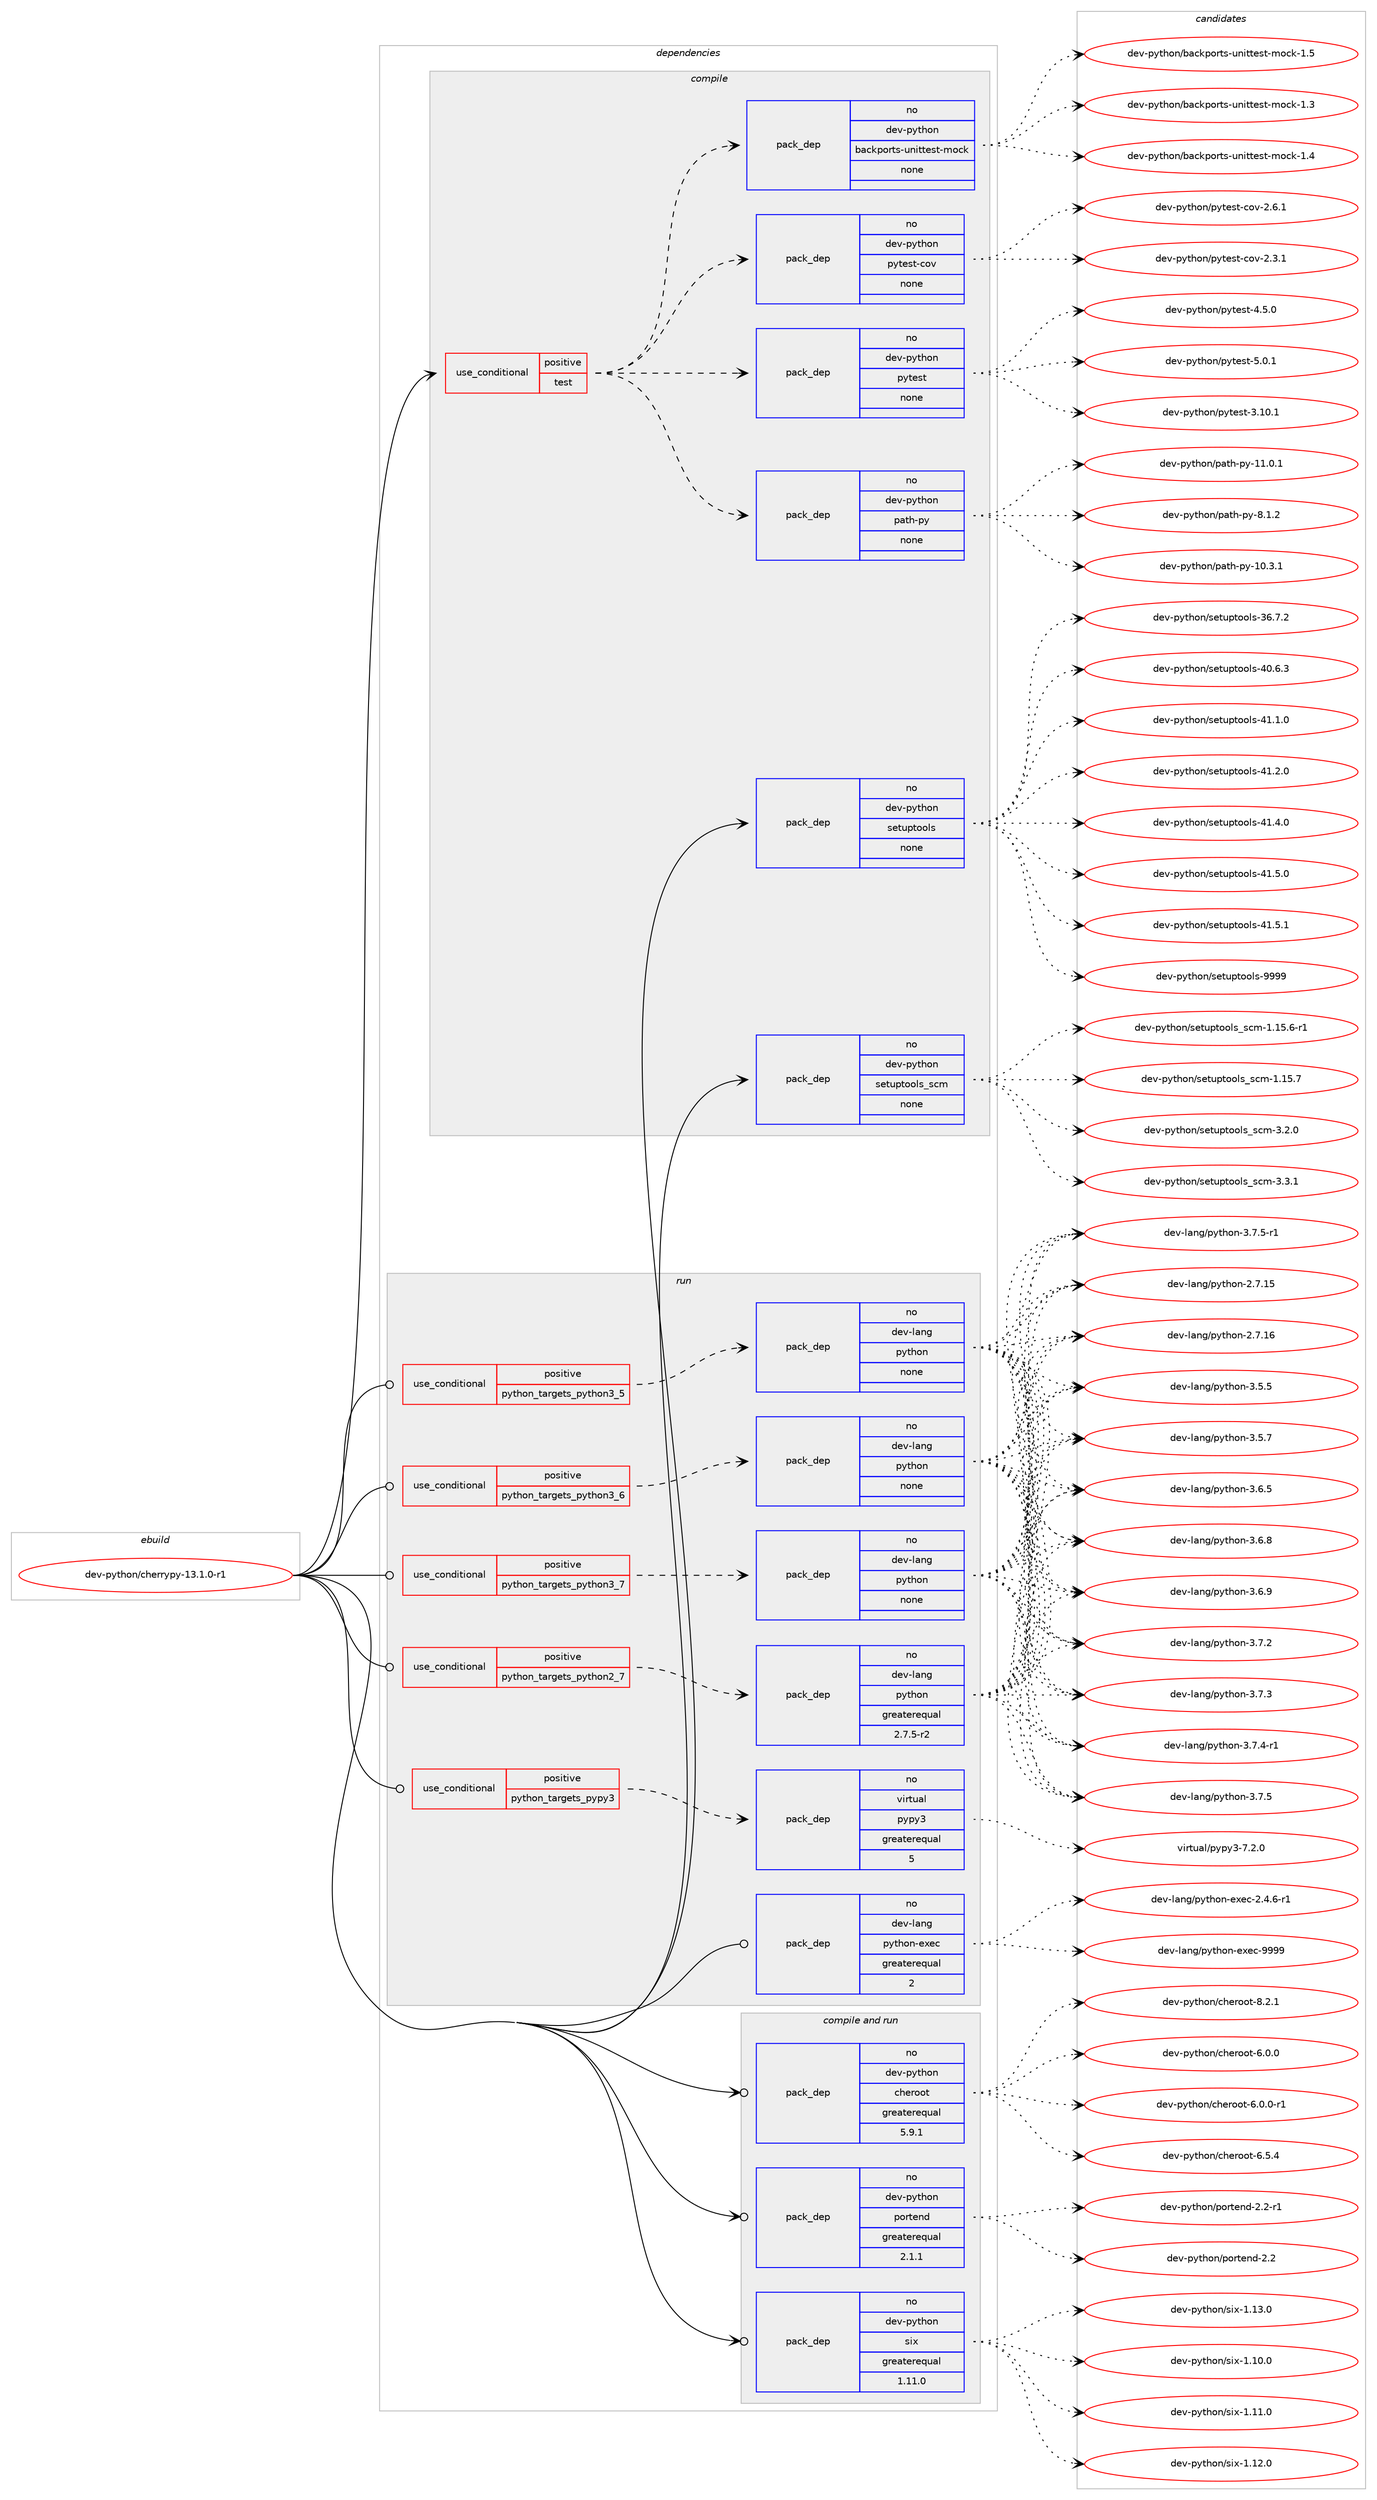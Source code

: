 digraph prolog {

# *************
# Graph options
# *************

newrank=true;
concentrate=true;
compound=true;
graph [rankdir=LR,fontname=Helvetica,fontsize=10,ranksep=1.5];#, ranksep=2.5, nodesep=0.2];
edge  [arrowhead=vee];
node  [fontname=Helvetica,fontsize=10];

# **********
# The ebuild
# **********

subgraph cluster_leftcol {
color=gray;
rank=same;
label=<<i>ebuild</i>>;
id [label="dev-python/cherrypy-13.1.0-r1", color=red, width=4, href="../dev-python/cherrypy-13.1.0-r1.svg"];
}

# ****************
# The dependencies
# ****************

subgraph cluster_midcol {
color=gray;
label=<<i>dependencies</i>>;
subgraph cluster_compile {
fillcolor="#eeeeee";
style=filled;
label=<<i>compile</i>>;
subgraph cond137470 {
dependency598749 [label=<<TABLE BORDER="0" CELLBORDER="1" CELLSPACING="0" CELLPADDING="4"><TR><TD ROWSPAN="3" CELLPADDING="10">use_conditional</TD></TR><TR><TD>positive</TD></TR><TR><TD>test</TD></TR></TABLE>>, shape=none, color=red];
subgraph pack449500 {
dependency598750 [label=<<TABLE BORDER="0" CELLBORDER="1" CELLSPACING="0" CELLPADDING="4" WIDTH="220"><TR><TD ROWSPAN="6" CELLPADDING="30">pack_dep</TD></TR><TR><TD WIDTH="110">no</TD></TR><TR><TD>dev-python</TD></TR><TR><TD>backports-unittest-mock</TD></TR><TR><TD>none</TD></TR><TR><TD></TD></TR></TABLE>>, shape=none, color=blue];
}
dependency598749:e -> dependency598750:w [weight=20,style="dashed",arrowhead="vee"];
subgraph pack449501 {
dependency598751 [label=<<TABLE BORDER="0" CELLBORDER="1" CELLSPACING="0" CELLPADDING="4" WIDTH="220"><TR><TD ROWSPAN="6" CELLPADDING="30">pack_dep</TD></TR><TR><TD WIDTH="110">no</TD></TR><TR><TD>dev-python</TD></TR><TR><TD>path-py</TD></TR><TR><TD>none</TD></TR><TR><TD></TD></TR></TABLE>>, shape=none, color=blue];
}
dependency598749:e -> dependency598751:w [weight=20,style="dashed",arrowhead="vee"];
subgraph pack449502 {
dependency598752 [label=<<TABLE BORDER="0" CELLBORDER="1" CELLSPACING="0" CELLPADDING="4" WIDTH="220"><TR><TD ROWSPAN="6" CELLPADDING="30">pack_dep</TD></TR><TR><TD WIDTH="110">no</TD></TR><TR><TD>dev-python</TD></TR><TR><TD>pytest</TD></TR><TR><TD>none</TD></TR><TR><TD></TD></TR></TABLE>>, shape=none, color=blue];
}
dependency598749:e -> dependency598752:w [weight=20,style="dashed",arrowhead="vee"];
subgraph pack449503 {
dependency598753 [label=<<TABLE BORDER="0" CELLBORDER="1" CELLSPACING="0" CELLPADDING="4" WIDTH="220"><TR><TD ROWSPAN="6" CELLPADDING="30">pack_dep</TD></TR><TR><TD WIDTH="110">no</TD></TR><TR><TD>dev-python</TD></TR><TR><TD>pytest-cov</TD></TR><TR><TD>none</TD></TR><TR><TD></TD></TR></TABLE>>, shape=none, color=blue];
}
dependency598749:e -> dependency598753:w [weight=20,style="dashed",arrowhead="vee"];
}
id:e -> dependency598749:w [weight=20,style="solid",arrowhead="vee"];
subgraph pack449504 {
dependency598754 [label=<<TABLE BORDER="0" CELLBORDER="1" CELLSPACING="0" CELLPADDING="4" WIDTH="220"><TR><TD ROWSPAN="6" CELLPADDING="30">pack_dep</TD></TR><TR><TD WIDTH="110">no</TD></TR><TR><TD>dev-python</TD></TR><TR><TD>setuptools</TD></TR><TR><TD>none</TD></TR><TR><TD></TD></TR></TABLE>>, shape=none, color=blue];
}
id:e -> dependency598754:w [weight=20,style="solid",arrowhead="vee"];
subgraph pack449505 {
dependency598755 [label=<<TABLE BORDER="0" CELLBORDER="1" CELLSPACING="0" CELLPADDING="4" WIDTH="220"><TR><TD ROWSPAN="6" CELLPADDING="30">pack_dep</TD></TR><TR><TD WIDTH="110">no</TD></TR><TR><TD>dev-python</TD></TR><TR><TD>setuptools_scm</TD></TR><TR><TD>none</TD></TR><TR><TD></TD></TR></TABLE>>, shape=none, color=blue];
}
id:e -> dependency598755:w [weight=20,style="solid",arrowhead="vee"];
}
subgraph cluster_compileandrun {
fillcolor="#eeeeee";
style=filled;
label=<<i>compile and run</i>>;
subgraph pack449506 {
dependency598756 [label=<<TABLE BORDER="0" CELLBORDER="1" CELLSPACING="0" CELLPADDING="4" WIDTH="220"><TR><TD ROWSPAN="6" CELLPADDING="30">pack_dep</TD></TR><TR><TD WIDTH="110">no</TD></TR><TR><TD>dev-python</TD></TR><TR><TD>cheroot</TD></TR><TR><TD>greaterequal</TD></TR><TR><TD>5.9.1</TD></TR></TABLE>>, shape=none, color=blue];
}
id:e -> dependency598756:w [weight=20,style="solid",arrowhead="odotvee"];
subgraph pack449507 {
dependency598757 [label=<<TABLE BORDER="0" CELLBORDER="1" CELLSPACING="0" CELLPADDING="4" WIDTH="220"><TR><TD ROWSPAN="6" CELLPADDING="30">pack_dep</TD></TR><TR><TD WIDTH="110">no</TD></TR><TR><TD>dev-python</TD></TR><TR><TD>portend</TD></TR><TR><TD>greaterequal</TD></TR><TR><TD>2.1.1</TD></TR></TABLE>>, shape=none, color=blue];
}
id:e -> dependency598757:w [weight=20,style="solid",arrowhead="odotvee"];
subgraph pack449508 {
dependency598758 [label=<<TABLE BORDER="0" CELLBORDER="1" CELLSPACING="0" CELLPADDING="4" WIDTH="220"><TR><TD ROWSPAN="6" CELLPADDING="30">pack_dep</TD></TR><TR><TD WIDTH="110">no</TD></TR><TR><TD>dev-python</TD></TR><TR><TD>six</TD></TR><TR><TD>greaterequal</TD></TR><TR><TD>1.11.0</TD></TR></TABLE>>, shape=none, color=blue];
}
id:e -> dependency598758:w [weight=20,style="solid",arrowhead="odotvee"];
}
subgraph cluster_run {
fillcolor="#eeeeee";
style=filled;
label=<<i>run</i>>;
subgraph cond137471 {
dependency598759 [label=<<TABLE BORDER="0" CELLBORDER="1" CELLSPACING="0" CELLPADDING="4"><TR><TD ROWSPAN="3" CELLPADDING="10">use_conditional</TD></TR><TR><TD>positive</TD></TR><TR><TD>python_targets_pypy3</TD></TR></TABLE>>, shape=none, color=red];
subgraph pack449509 {
dependency598760 [label=<<TABLE BORDER="0" CELLBORDER="1" CELLSPACING="0" CELLPADDING="4" WIDTH="220"><TR><TD ROWSPAN="6" CELLPADDING="30">pack_dep</TD></TR><TR><TD WIDTH="110">no</TD></TR><TR><TD>virtual</TD></TR><TR><TD>pypy3</TD></TR><TR><TD>greaterequal</TD></TR><TR><TD>5</TD></TR></TABLE>>, shape=none, color=blue];
}
dependency598759:e -> dependency598760:w [weight=20,style="dashed",arrowhead="vee"];
}
id:e -> dependency598759:w [weight=20,style="solid",arrowhead="odot"];
subgraph cond137472 {
dependency598761 [label=<<TABLE BORDER="0" CELLBORDER="1" CELLSPACING="0" CELLPADDING="4"><TR><TD ROWSPAN="3" CELLPADDING="10">use_conditional</TD></TR><TR><TD>positive</TD></TR><TR><TD>python_targets_python2_7</TD></TR></TABLE>>, shape=none, color=red];
subgraph pack449510 {
dependency598762 [label=<<TABLE BORDER="0" CELLBORDER="1" CELLSPACING="0" CELLPADDING="4" WIDTH="220"><TR><TD ROWSPAN="6" CELLPADDING="30">pack_dep</TD></TR><TR><TD WIDTH="110">no</TD></TR><TR><TD>dev-lang</TD></TR><TR><TD>python</TD></TR><TR><TD>greaterequal</TD></TR><TR><TD>2.7.5-r2</TD></TR></TABLE>>, shape=none, color=blue];
}
dependency598761:e -> dependency598762:w [weight=20,style="dashed",arrowhead="vee"];
}
id:e -> dependency598761:w [weight=20,style="solid",arrowhead="odot"];
subgraph cond137473 {
dependency598763 [label=<<TABLE BORDER="0" CELLBORDER="1" CELLSPACING="0" CELLPADDING="4"><TR><TD ROWSPAN="3" CELLPADDING="10">use_conditional</TD></TR><TR><TD>positive</TD></TR><TR><TD>python_targets_python3_5</TD></TR></TABLE>>, shape=none, color=red];
subgraph pack449511 {
dependency598764 [label=<<TABLE BORDER="0" CELLBORDER="1" CELLSPACING="0" CELLPADDING="4" WIDTH="220"><TR><TD ROWSPAN="6" CELLPADDING="30">pack_dep</TD></TR><TR><TD WIDTH="110">no</TD></TR><TR><TD>dev-lang</TD></TR><TR><TD>python</TD></TR><TR><TD>none</TD></TR><TR><TD></TD></TR></TABLE>>, shape=none, color=blue];
}
dependency598763:e -> dependency598764:w [weight=20,style="dashed",arrowhead="vee"];
}
id:e -> dependency598763:w [weight=20,style="solid",arrowhead="odot"];
subgraph cond137474 {
dependency598765 [label=<<TABLE BORDER="0" CELLBORDER="1" CELLSPACING="0" CELLPADDING="4"><TR><TD ROWSPAN="3" CELLPADDING="10">use_conditional</TD></TR><TR><TD>positive</TD></TR><TR><TD>python_targets_python3_6</TD></TR></TABLE>>, shape=none, color=red];
subgraph pack449512 {
dependency598766 [label=<<TABLE BORDER="0" CELLBORDER="1" CELLSPACING="0" CELLPADDING="4" WIDTH="220"><TR><TD ROWSPAN="6" CELLPADDING="30">pack_dep</TD></TR><TR><TD WIDTH="110">no</TD></TR><TR><TD>dev-lang</TD></TR><TR><TD>python</TD></TR><TR><TD>none</TD></TR><TR><TD></TD></TR></TABLE>>, shape=none, color=blue];
}
dependency598765:e -> dependency598766:w [weight=20,style="dashed",arrowhead="vee"];
}
id:e -> dependency598765:w [weight=20,style="solid",arrowhead="odot"];
subgraph cond137475 {
dependency598767 [label=<<TABLE BORDER="0" CELLBORDER="1" CELLSPACING="0" CELLPADDING="4"><TR><TD ROWSPAN="3" CELLPADDING="10">use_conditional</TD></TR><TR><TD>positive</TD></TR><TR><TD>python_targets_python3_7</TD></TR></TABLE>>, shape=none, color=red];
subgraph pack449513 {
dependency598768 [label=<<TABLE BORDER="0" CELLBORDER="1" CELLSPACING="0" CELLPADDING="4" WIDTH="220"><TR><TD ROWSPAN="6" CELLPADDING="30">pack_dep</TD></TR><TR><TD WIDTH="110">no</TD></TR><TR><TD>dev-lang</TD></TR><TR><TD>python</TD></TR><TR><TD>none</TD></TR><TR><TD></TD></TR></TABLE>>, shape=none, color=blue];
}
dependency598767:e -> dependency598768:w [weight=20,style="dashed",arrowhead="vee"];
}
id:e -> dependency598767:w [weight=20,style="solid",arrowhead="odot"];
subgraph pack449514 {
dependency598769 [label=<<TABLE BORDER="0" CELLBORDER="1" CELLSPACING="0" CELLPADDING="4" WIDTH="220"><TR><TD ROWSPAN="6" CELLPADDING="30">pack_dep</TD></TR><TR><TD WIDTH="110">no</TD></TR><TR><TD>dev-lang</TD></TR><TR><TD>python-exec</TD></TR><TR><TD>greaterequal</TD></TR><TR><TD>2</TD></TR></TABLE>>, shape=none, color=blue];
}
id:e -> dependency598769:w [weight=20,style="solid",arrowhead="odot"];
}
}

# **************
# The candidates
# **************

subgraph cluster_choices {
rank=same;
color=gray;
label=<<i>candidates</i>>;

subgraph choice449500 {
color=black;
nodesep=1;
choice100101118451121211161041111104798979910711211111411611545117110105116116101115116451091119910745494651 [label="dev-python/backports-unittest-mock-1.3", color=red, width=4,href="../dev-python/backports-unittest-mock-1.3.svg"];
choice100101118451121211161041111104798979910711211111411611545117110105116116101115116451091119910745494652 [label="dev-python/backports-unittest-mock-1.4", color=red, width=4,href="../dev-python/backports-unittest-mock-1.4.svg"];
choice100101118451121211161041111104798979910711211111411611545117110105116116101115116451091119910745494653 [label="dev-python/backports-unittest-mock-1.5", color=red, width=4,href="../dev-python/backports-unittest-mock-1.5.svg"];
dependency598750:e -> choice100101118451121211161041111104798979910711211111411611545117110105116116101115116451091119910745494651:w [style=dotted,weight="100"];
dependency598750:e -> choice100101118451121211161041111104798979910711211111411611545117110105116116101115116451091119910745494652:w [style=dotted,weight="100"];
dependency598750:e -> choice100101118451121211161041111104798979910711211111411611545117110105116116101115116451091119910745494653:w [style=dotted,weight="100"];
}
subgraph choice449501 {
color=black;
nodesep=1;
choice1001011184511212111610411111047112971161044511212145494846514649 [label="dev-python/path-py-10.3.1", color=red, width=4,href="../dev-python/path-py-10.3.1.svg"];
choice1001011184511212111610411111047112971161044511212145494946484649 [label="dev-python/path-py-11.0.1", color=red, width=4,href="../dev-python/path-py-11.0.1.svg"];
choice10010111845112121116104111110471129711610445112121455646494650 [label="dev-python/path-py-8.1.2", color=red, width=4,href="../dev-python/path-py-8.1.2.svg"];
dependency598751:e -> choice1001011184511212111610411111047112971161044511212145494846514649:w [style=dotted,weight="100"];
dependency598751:e -> choice1001011184511212111610411111047112971161044511212145494946484649:w [style=dotted,weight="100"];
dependency598751:e -> choice10010111845112121116104111110471129711610445112121455646494650:w [style=dotted,weight="100"];
}
subgraph choice449502 {
color=black;
nodesep=1;
choice100101118451121211161041111104711212111610111511645514649484649 [label="dev-python/pytest-3.10.1", color=red, width=4,href="../dev-python/pytest-3.10.1.svg"];
choice1001011184511212111610411111047112121116101115116455246534648 [label="dev-python/pytest-4.5.0", color=red, width=4,href="../dev-python/pytest-4.5.0.svg"];
choice1001011184511212111610411111047112121116101115116455346484649 [label="dev-python/pytest-5.0.1", color=red, width=4,href="../dev-python/pytest-5.0.1.svg"];
dependency598752:e -> choice100101118451121211161041111104711212111610111511645514649484649:w [style=dotted,weight="100"];
dependency598752:e -> choice1001011184511212111610411111047112121116101115116455246534648:w [style=dotted,weight="100"];
dependency598752:e -> choice1001011184511212111610411111047112121116101115116455346484649:w [style=dotted,weight="100"];
}
subgraph choice449503 {
color=black;
nodesep=1;
choice10010111845112121116104111110471121211161011151164599111118455046514649 [label="dev-python/pytest-cov-2.3.1", color=red, width=4,href="../dev-python/pytest-cov-2.3.1.svg"];
choice10010111845112121116104111110471121211161011151164599111118455046544649 [label="dev-python/pytest-cov-2.6.1", color=red, width=4,href="../dev-python/pytest-cov-2.6.1.svg"];
dependency598753:e -> choice10010111845112121116104111110471121211161011151164599111118455046514649:w [style=dotted,weight="100"];
dependency598753:e -> choice10010111845112121116104111110471121211161011151164599111118455046544649:w [style=dotted,weight="100"];
}
subgraph choice449504 {
color=black;
nodesep=1;
choice100101118451121211161041111104711510111611711211611111110811545515446554650 [label="dev-python/setuptools-36.7.2", color=red, width=4,href="../dev-python/setuptools-36.7.2.svg"];
choice100101118451121211161041111104711510111611711211611111110811545524846544651 [label="dev-python/setuptools-40.6.3", color=red, width=4,href="../dev-python/setuptools-40.6.3.svg"];
choice100101118451121211161041111104711510111611711211611111110811545524946494648 [label="dev-python/setuptools-41.1.0", color=red, width=4,href="../dev-python/setuptools-41.1.0.svg"];
choice100101118451121211161041111104711510111611711211611111110811545524946504648 [label="dev-python/setuptools-41.2.0", color=red, width=4,href="../dev-python/setuptools-41.2.0.svg"];
choice100101118451121211161041111104711510111611711211611111110811545524946524648 [label="dev-python/setuptools-41.4.0", color=red, width=4,href="../dev-python/setuptools-41.4.0.svg"];
choice100101118451121211161041111104711510111611711211611111110811545524946534648 [label="dev-python/setuptools-41.5.0", color=red, width=4,href="../dev-python/setuptools-41.5.0.svg"];
choice100101118451121211161041111104711510111611711211611111110811545524946534649 [label="dev-python/setuptools-41.5.1", color=red, width=4,href="../dev-python/setuptools-41.5.1.svg"];
choice10010111845112121116104111110471151011161171121161111111081154557575757 [label="dev-python/setuptools-9999", color=red, width=4,href="../dev-python/setuptools-9999.svg"];
dependency598754:e -> choice100101118451121211161041111104711510111611711211611111110811545515446554650:w [style=dotted,weight="100"];
dependency598754:e -> choice100101118451121211161041111104711510111611711211611111110811545524846544651:w [style=dotted,weight="100"];
dependency598754:e -> choice100101118451121211161041111104711510111611711211611111110811545524946494648:w [style=dotted,weight="100"];
dependency598754:e -> choice100101118451121211161041111104711510111611711211611111110811545524946504648:w [style=dotted,weight="100"];
dependency598754:e -> choice100101118451121211161041111104711510111611711211611111110811545524946524648:w [style=dotted,weight="100"];
dependency598754:e -> choice100101118451121211161041111104711510111611711211611111110811545524946534648:w [style=dotted,weight="100"];
dependency598754:e -> choice100101118451121211161041111104711510111611711211611111110811545524946534649:w [style=dotted,weight="100"];
dependency598754:e -> choice10010111845112121116104111110471151011161171121161111111081154557575757:w [style=dotted,weight="100"];
}
subgraph choice449505 {
color=black;
nodesep=1;
choice10010111845112121116104111110471151011161171121161111111081159511599109454946495346544511449 [label="dev-python/setuptools_scm-1.15.6-r1", color=red, width=4,href="../dev-python/setuptools_scm-1.15.6-r1.svg"];
choice1001011184511212111610411111047115101116117112116111111108115951159910945494649534655 [label="dev-python/setuptools_scm-1.15.7", color=red, width=4,href="../dev-python/setuptools_scm-1.15.7.svg"];
choice10010111845112121116104111110471151011161171121161111111081159511599109455146504648 [label="dev-python/setuptools_scm-3.2.0", color=red, width=4,href="../dev-python/setuptools_scm-3.2.0.svg"];
choice10010111845112121116104111110471151011161171121161111111081159511599109455146514649 [label="dev-python/setuptools_scm-3.3.1", color=red, width=4,href="../dev-python/setuptools_scm-3.3.1.svg"];
dependency598755:e -> choice10010111845112121116104111110471151011161171121161111111081159511599109454946495346544511449:w [style=dotted,weight="100"];
dependency598755:e -> choice1001011184511212111610411111047115101116117112116111111108115951159910945494649534655:w [style=dotted,weight="100"];
dependency598755:e -> choice10010111845112121116104111110471151011161171121161111111081159511599109455146504648:w [style=dotted,weight="100"];
dependency598755:e -> choice10010111845112121116104111110471151011161171121161111111081159511599109455146514649:w [style=dotted,weight="100"];
}
subgraph choice449506 {
color=black;
nodesep=1;
choice100101118451121211161041111104799104101114111111116455446484648 [label="dev-python/cheroot-6.0.0", color=red, width=4,href="../dev-python/cheroot-6.0.0.svg"];
choice1001011184511212111610411111047991041011141111111164554464846484511449 [label="dev-python/cheroot-6.0.0-r1", color=red, width=4,href="../dev-python/cheroot-6.0.0-r1.svg"];
choice100101118451121211161041111104799104101114111111116455446534652 [label="dev-python/cheroot-6.5.4", color=red, width=4,href="../dev-python/cheroot-6.5.4.svg"];
choice100101118451121211161041111104799104101114111111116455646504649 [label="dev-python/cheroot-8.2.1", color=red, width=4,href="../dev-python/cheroot-8.2.1.svg"];
dependency598756:e -> choice100101118451121211161041111104799104101114111111116455446484648:w [style=dotted,weight="100"];
dependency598756:e -> choice1001011184511212111610411111047991041011141111111164554464846484511449:w [style=dotted,weight="100"];
dependency598756:e -> choice100101118451121211161041111104799104101114111111116455446534652:w [style=dotted,weight="100"];
dependency598756:e -> choice100101118451121211161041111104799104101114111111116455646504649:w [style=dotted,weight="100"];
}
subgraph choice449507 {
color=black;
nodesep=1;
choice100101118451121211161041111104711211111411610111010045504650 [label="dev-python/portend-2.2", color=red, width=4,href="../dev-python/portend-2.2.svg"];
choice1001011184511212111610411111047112111114116101110100455046504511449 [label="dev-python/portend-2.2-r1", color=red, width=4,href="../dev-python/portend-2.2-r1.svg"];
dependency598757:e -> choice100101118451121211161041111104711211111411610111010045504650:w [style=dotted,weight="100"];
dependency598757:e -> choice1001011184511212111610411111047112111114116101110100455046504511449:w [style=dotted,weight="100"];
}
subgraph choice449508 {
color=black;
nodesep=1;
choice100101118451121211161041111104711510512045494649484648 [label="dev-python/six-1.10.0", color=red, width=4,href="../dev-python/six-1.10.0.svg"];
choice100101118451121211161041111104711510512045494649494648 [label="dev-python/six-1.11.0", color=red, width=4,href="../dev-python/six-1.11.0.svg"];
choice100101118451121211161041111104711510512045494649504648 [label="dev-python/six-1.12.0", color=red, width=4,href="../dev-python/six-1.12.0.svg"];
choice100101118451121211161041111104711510512045494649514648 [label="dev-python/six-1.13.0", color=red, width=4,href="../dev-python/six-1.13.0.svg"];
dependency598758:e -> choice100101118451121211161041111104711510512045494649484648:w [style=dotted,weight="100"];
dependency598758:e -> choice100101118451121211161041111104711510512045494649494648:w [style=dotted,weight="100"];
dependency598758:e -> choice100101118451121211161041111104711510512045494649504648:w [style=dotted,weight="100"];
dependency598758:e -> choice100101118451121211161041111104711510512045494649514648:w [style=dotted,weight="100"];
}
subgraph choice449509 {
color=black;
nodesep=1;
choice118105114116117971084711212111212151455546504648 [label="virtual/pypy3-7.2.0", color=red, width=4,href="../virtual/pypy3-7.2.0.svg"];
dependency598760:e -> choice118105114116117971084711212111212151455546504648:w [style=dotted,weight="100"];
}
subgraph choice449510 {
color=black;
nodesep=1;
choice10010111845108971101034711212111610411111045504655464953 [label="dev-lang/python-2.7.15", color=red, width=4,href="../dev-lang/python-2.7.15.svg"];
choice10010111845108971101034711212111610411111045504655464954 [label="dev-lang/python-2.7.16", color=red, width=4,href="../dev-lang/python-2.7.16.svg"];
choice100101118451089711010347112121116104111110455146534653 [label="dev-lang/python-3.5.5", color=red, width=4,href="../dev-lang/python-3.5.5.svg"];
choice100101118451089711010347112121116104111110455146534655 [label="dev-lang/python-3.5.7", color=red, width=4,href="../dev-lang/python-3.5.7.svg"];
choice100101118451089711010347112121116104111110455146544653 [label="dev-lang/python-3.6.5", color=red, width=4,href="../dev-lang/python-3.6.5.svg"];
choice100101118451089711010347112121116104111110455146544656 [label="dev-lang/python-3.6.8", color=red, width=4,href="../dev-lang/python-3.6.8.svg"];
choice100101118451089711010347112121116104111110455146544657 [label="dev-lang/python-3.6.9", color=red, width=4,href="../dev-lang/python-3.6.9.svg"];
choice100101118451089711010347112121116104111110455146554650 [label="dev-lang/python-3.7.2", color=red, width=4,href="../dev-lang/python-3.7.2.svg"];
choice100101118451089711010347112121116104111110455146554651 [label="dev-lang/python-3.7.3", color=red, width=4,href="../dev-lang/python-3.7.3.svg"];
choice1001011184510897110103471121211161041111104551465546524511449 [label="dev-lang/python-3.7.4-r1", color=red, width=4,href="../dev-lang/python-3.7.4-r1.svg"];
choice100101118451089711010347112121116104111110455146554653 [label="dev-lang/python-3.7.5", color=red, width=4,href="../dev-lang/python-3.7.5.svg"];
choice1001011184510897110103471121211161041111104551465546534511449 [label="dev-lang/python-3.7.5-r1", color=red, width=4,href="../dev-lang/python-3.7.5-r1.svg"];
dependency598762:e -> choice10010111845108971101034711212111610411111045504655464953:w [style=dotted,weight="100"];
dependency598762:e -> choice10010111845108971101034711212111610411111045504655464954:w [style=dotted,weight="100"];
dependency598762:e -> choice100101118451089711010347112121116104111110455146534653:w [style=dotted,weight="100"];
dependency598762:e -> choice100101118451089711010347112121116104111110455146534655:w [style=dotted,weight="100"];
dependency598762:e -> choice100101118451089711010347112121116104111110455146544653:w [style=dotted,weight="100"];
dependency598762:e -> choice100101118451089711010347112121116104111110455146544656:w [style=dotted,weight="100"];
dependency598762:e -> choice100101118451089711010347112121116104111110455146544657:w [style=dotted,weight="100"];
dependency598762:e -> choice100101118451089711010347112121116104111110455146554650:w [style=dotted,weight="100"];
dependency598762:e -> choice100101118451089711010347112121116104111110455146554651:w [style=dotted,weight="100"];
dependency598762:e -> choice1001011184510897110103471121211161041111104551465546524511449:w [style=dotted,weight="100"];
dependency598762:e -> choice100101118451089711010347112121116104111110455146554653:w [style=dotted,weight="100"];
dependency598762:e -> choice1001011184510897110103471121211161041111104551465546534511449:w [style=dotted,weight="100"];
}
subgraph choice449511 {
color=black;
nodesep=1;
choice10010111845108971101034711212111610411111045504655464953 [label="dev-lang/python-2.7.15", color=red, width=4,href="../dev-lang/python-2.7.15.svg"];
choice10010111845108971101034711212111610411111045504655464954 [label="dev-lang/python-2.7.16", color=red, width=4,href="../dev-lang/python-2.7.16.svg"];
choice100101118451089711010347112121116104111110455146534653 [label="dev-lang/python-3.5.5", color=red, width=4,href="../dev-lang/python-3.5.5.svg"];
choice100101118451089711010347112121116104111110455146534655 [label="dev-lang/python-3.5.7", color=red, width=4,href="../dev-lang/python-3.5.7.svg"];
choice100101118451089711010347112121116104111110455146544653 [label="dev-lang/python-3.6.5", color=red, width=4,href="../dev-lang/python-3.6.5.svg"];
choice100101118451089711010347112121116104111110455146544656 [label="dev-lang/python-3.6.8", color=red, width=4,href="../dev-lang/python-3.6.8.svg"];
choice100101118451089711010347112121116104111110455146544657 [label="dev-lang/python-3.6.9", color=red, width=4,href="../dev-lang/python-3.6.9.svg"];
choice100101118451089711010347112121116104111110455146554650 [label="dev-lang/python-3.7.2", color=red, width=4,href="../dev-lang/python-3.7.2.svg"];
choice100101118451089711010347112121116104111110455146554651 [label="dev-lang/python-3.7.3", color=red, width=4,href="../dev-lang/python-3.7.3.svg"];
choice1001011184510897110103471121211161041111104551465546524511449 [label="dev-lang/python-3.7.4-r1", color=red, width=4,href="../dev-lang/python-3.7.4-r1.svg"];
choice100101118451089711010347112121116104111110455146554653 [label="dev-lang/python-3.7.5", color=red, width=4,href="../dev-lang/python-3.7.5.svg"];
choice1001011184510897110103471121211161041111104551465546534511449 [label="dev-lang/python-3.7.5-r1", color=red, width=4,href="../dev-lang/python-3.7.5-r1.svg"];
dependency598764:e -> choice10010111845108971101034711212111610411111045504655464953:w [style=dotted,weight="100"];
dependency598764:e -> choice10010111845108971101034711212111610411111045504655464954:w [style=dotted,weight="100"];
dependency598764:e -> choice100101118451089711010347112121116104111110455146534653:w [style=dotted,weight="100"];
dependency598764:e -> choice100101118451089711010347112121116104111110455146534655:w [style=dotted,weight="100"];
dependency598764:e -> choice100101118451089711010347112121116104111110455146544653:w [style=dotted,weight="100"];
dependency598764:e -> choice100101118451089711010347112121116104111110455146544656:w [style=dotted,weight="100"];
dependency598764:e -> choice100101118451089711010347112121116104111110455146544657:w [style=dotted,weight="100"];
dependency598764:e -> choice100101118451089711010347112121116104111110455146554650:w [style=dotted,weight="100"];
dependency598764:e -> choice100101118451089711010347112121116104111110455146554651:w [style=dotted,weight="100"];
dependency598764:e -> choice1001011184510897110103471121211161041111104551465546524511449:w [style=dotted,weight="100"];
dependency598764:e -> choice100101118451089711010347112121116104111110455146554653:w [style=dotted,weight="100"];
dependency598764:e -> choice1001011184510897110103471121211161041111104551465546534511449:w [style=dotted,weight="100"];
}
subgraph choice449512 {
color=black;
nodesep=1;
choice10010111845108971101034711212111610411111045504655464953 [label="dev-lang/python-2.7.15", color=red, width=4,href="../dev-lang/python-2.7.15.svg"];
choice10010111845108971101034711212111610411111045504655464954 [label="dev-lang/python-2.7.16", color=red, width=4,href="../dev-lang/python-2.7.16.svg"];
choice100101118451089711010347112121116104111110455146534653 [label="dev-lang/python-3.5.5", color=red, width=4,href="../dev-lang/python-3.5.5.svg"];
choice100101118451089711010347112121116104111110455146534655 [label="dev-lang/python-3.5.7", color=red, width=4,href="../dev-lang/python-3.5.7.svg"];
choice100101118451089711010347112121116104111110455146544653 [label="dev-lang/python-3.6.5", color=red, width=4,href="../dev-lang/python-3.6.5.svg"];
choice100101118451089711010347112121116104111110455146544656 [label="dev-lang/python-3.6.8", color=red, width=4,href="../dev-lang/python-3.6.8.svg"];
choice100101118451089711010347112121116104111110455146544657 [label="dev-lang/python-3.6.9", color=red, width=4,href="../dev-lang/python-3.6.9.svg"];
choice100101118451089711010347112121116104111110455146554650 [label="dev-lang/python-3.7.2", color=red, width=4,href="../dev-lang/python-3.7.2.svg"];
choice100101118451089711010347112121116104111110455146554651 [label="dev-lang/python-3.7.3", color=red, width=4,href="../dev-lang/python-3.7.3.svg"];
choice1001011184510897110103471121211161041111104551465546524511449 [label="dev-lang/python-3.7.4-r1", color=red, width=4,href="../dev-lang/python-3.7.4-r1.svg"];
choice100101118451089711010347112121116104111110455146554653 [label="dev-lang/python-3.7.5", color=red, width=4,href="../dev-lang/python-3.7.5.svg"];
choice1001011184510897110103471121211161041111104551465546534511449 [label="dev-lang/python-3.7.5-r1", color=red, width=4,href="../dev-lang/python-3.7.5-r1.svg"];
dependency598766:e -> choice10010111845108971101034711212111610411111045504655464953:w [style=dotted,weight="100"];
dependency598766:e -> choice10010111845108971101034711212111610411111045504655464954:w [style=dotted,weight="100"];
dependency598766:e -> choice100101118451089711010347112121116104111110455146534653:w [style=dotted,weight="100"];
dependency598766:e -> choice100101118451089711010347112121116104111110455146534655:w [style=dotted,weight="100"];
dependency598766:e -> choice100101118451089711010347112121116104111110455146544653:w [style=dotted,weight="100"];
dependency598766:e -> choice100101118451089711010347112121116104111110455146544656:w [style=dotted,weight="100"];
dependency598766:e -> choice100101118451089711010347112121116104111110455146544657:w [style=dotted,weight="100"];
dependency598766:e -> choice100101118451089711010347112121116104111110455146554650:w [style=dotted,weight="100"];
dependency598766:e -> choice100101118451089711010347112121116104111110455146554651:w [style=dotted,weight="100"];
dependency598766:e -> choice1001011184510897110103471121211161041111104551465546524511449:w [style=dotted,weight="100"];
dependency598766:e -> choice100101118451089711010347112121116104111110455146554653:w [style=dotted,weight="100"];
dependency598766:e -> choice1001011184510897110103471121211161041111104551465546534511449:w [style=dotted,weight="100"];
}
subgraph choice449513 {
color=black;
nodesep=1;
choice10010111845108971101034711212111610411111045504655464953 [label="dev-lang/python-2.7.15", color=red, width=4,href="../dev-lang/python-2.7.15.svg"];
choice10010111845108971101034711212111610411111045504655464954 [label="dev-lang/python-2.7.16", color=red, width=4,href="../dev-lang/python-2.7.16.svg"];
choice100101118451089711010347112121116104111110455146534653 [label="dev-lang/python-3.5.5", color=red, width=4,href="../dev-lang/python-3.5.5.svg"];
choice100101118451089711010347112121116104111110455146534655 [label="dev-lang/python-3.5.7", color=red, width=4,href="../dev-lang/python-3.5.7.svg"];
choice100101118451089711010347112121116104111110455146544653 [label="dev-lang/python-3.6.5", color=red, width=4,href="../dev-lang/python-3.6.5.svg"];
choice100101118451089711010347112121116104111110455146544656 [label="dev-lang/python-3.6.8", color=red, width=4,href="../dev-lang/python-3.6.8.svg"];
choice100101118451089711010347112121116104111110455146544657 [label="dev-lang/python-3.6.9", color=red, width=4,href="../dev-lang/python-3.6.9.svg"];
choice100101118451089711010347112121116104111110455146554650 [label="dev-lang/python-3.7.2", color=red, width=4,href="../dev-lang/python-3.7.2.svg"];
choice100101118451089711010347112121116104111110455146554651 [label="dev-lang/python-3.7.3", color=red, width=4,href="../dev-lang/python-3.7.3.svg"];
choice1001011184510897110103471121211161041111104551465546524511449 [label="dev-lang/python-3.7.4-r1", color=red, width=4,href="../dev-lang/python-3.7.4-r1.svg"];
choice100101118451089711010347112121116104111110455146554653 [label="dev-lang/python-3.7.5", color=red, width=4,href="../dev-lang/python-3.7.5.svg"];
choice1001011184510897110103471121211161041111104551465546534511449 [label="dev-lang/python-3.7.5-r1", color=red, width=4,href="../dev-lang/python-3.7.5-r1.svg"];
dependency598768:e -> choice10010111845108971101034711212111610411111045504655464953:w [style=dotted,weight="100"];
dependency598768:e -> choice10010111845108971101034711212111610411111045504655464954:w [style=dotted,weight="100"];
dependency598768:e -> choice100101118451089711010347112121116104111110455146534653:w [style=dotted,weight="100"];
dependency598768:e -> choice100101118451089711010347112121116104111110455146534655:w [style=dotted,weight="100"];
dependency598768:e -> choice100101118451089711010347112121116104111110455146544653:w [style=dotted,weight="100"];
dependency598768:e -> choice100101118451089711010347112121116104111110455146544656:w [style=dotted,weight="100"];
dependency598768:e -> choice100101118451089711010347112121116104111110455146544657:w [style=dotted,weight="100"];
dependency598768:e -> choice100101118451089711010347112121116104111110455146554650:w [style=dotted,weight="100"];
dependency598768:e -> choice100101118451089711010347112121116104111110455146554651:w [style=dotted,weight="100"];
dependency598768:e -> choice1001011184510897110103471121211161041111104551465546524511449:w [style=dotted,weight="100"];
dependency598768:e -> choice100101118451089711010347112121116104111110455146554653:w [style=dotted,weight="100"];
dependency598768:e -> choice1001011184510897110103471121211161041111104551465546534511449:w [style=dotted,weight="100"];
}
subgraph choice449514 {
color=black;
nodesep=1;
choice10010111845108971101034711212111610411111045101120101994550465246544511449 [label="dev-lang/python-exec-2.4.6-r1", color=red, width=4,href="../dev-lang/python-exec-2.4.6-r1.svg"];
choice10010111845108971101034711212111610411111045101120101994557575757 [label="dev-lang/python-exec-9999", color=red, width=4,href="../dev-lang/python-exec-9999.svg"];
dependency598769:e -> choice10010111845108971101034711212111610411111045101120101994550465246544511449:w [style=dotted,weight="100"];
dependency598769:e -> choice10010111845108971101034711212111610411111045101120101994557575757:w [style=dotted,weight="100"];
}
}

}
